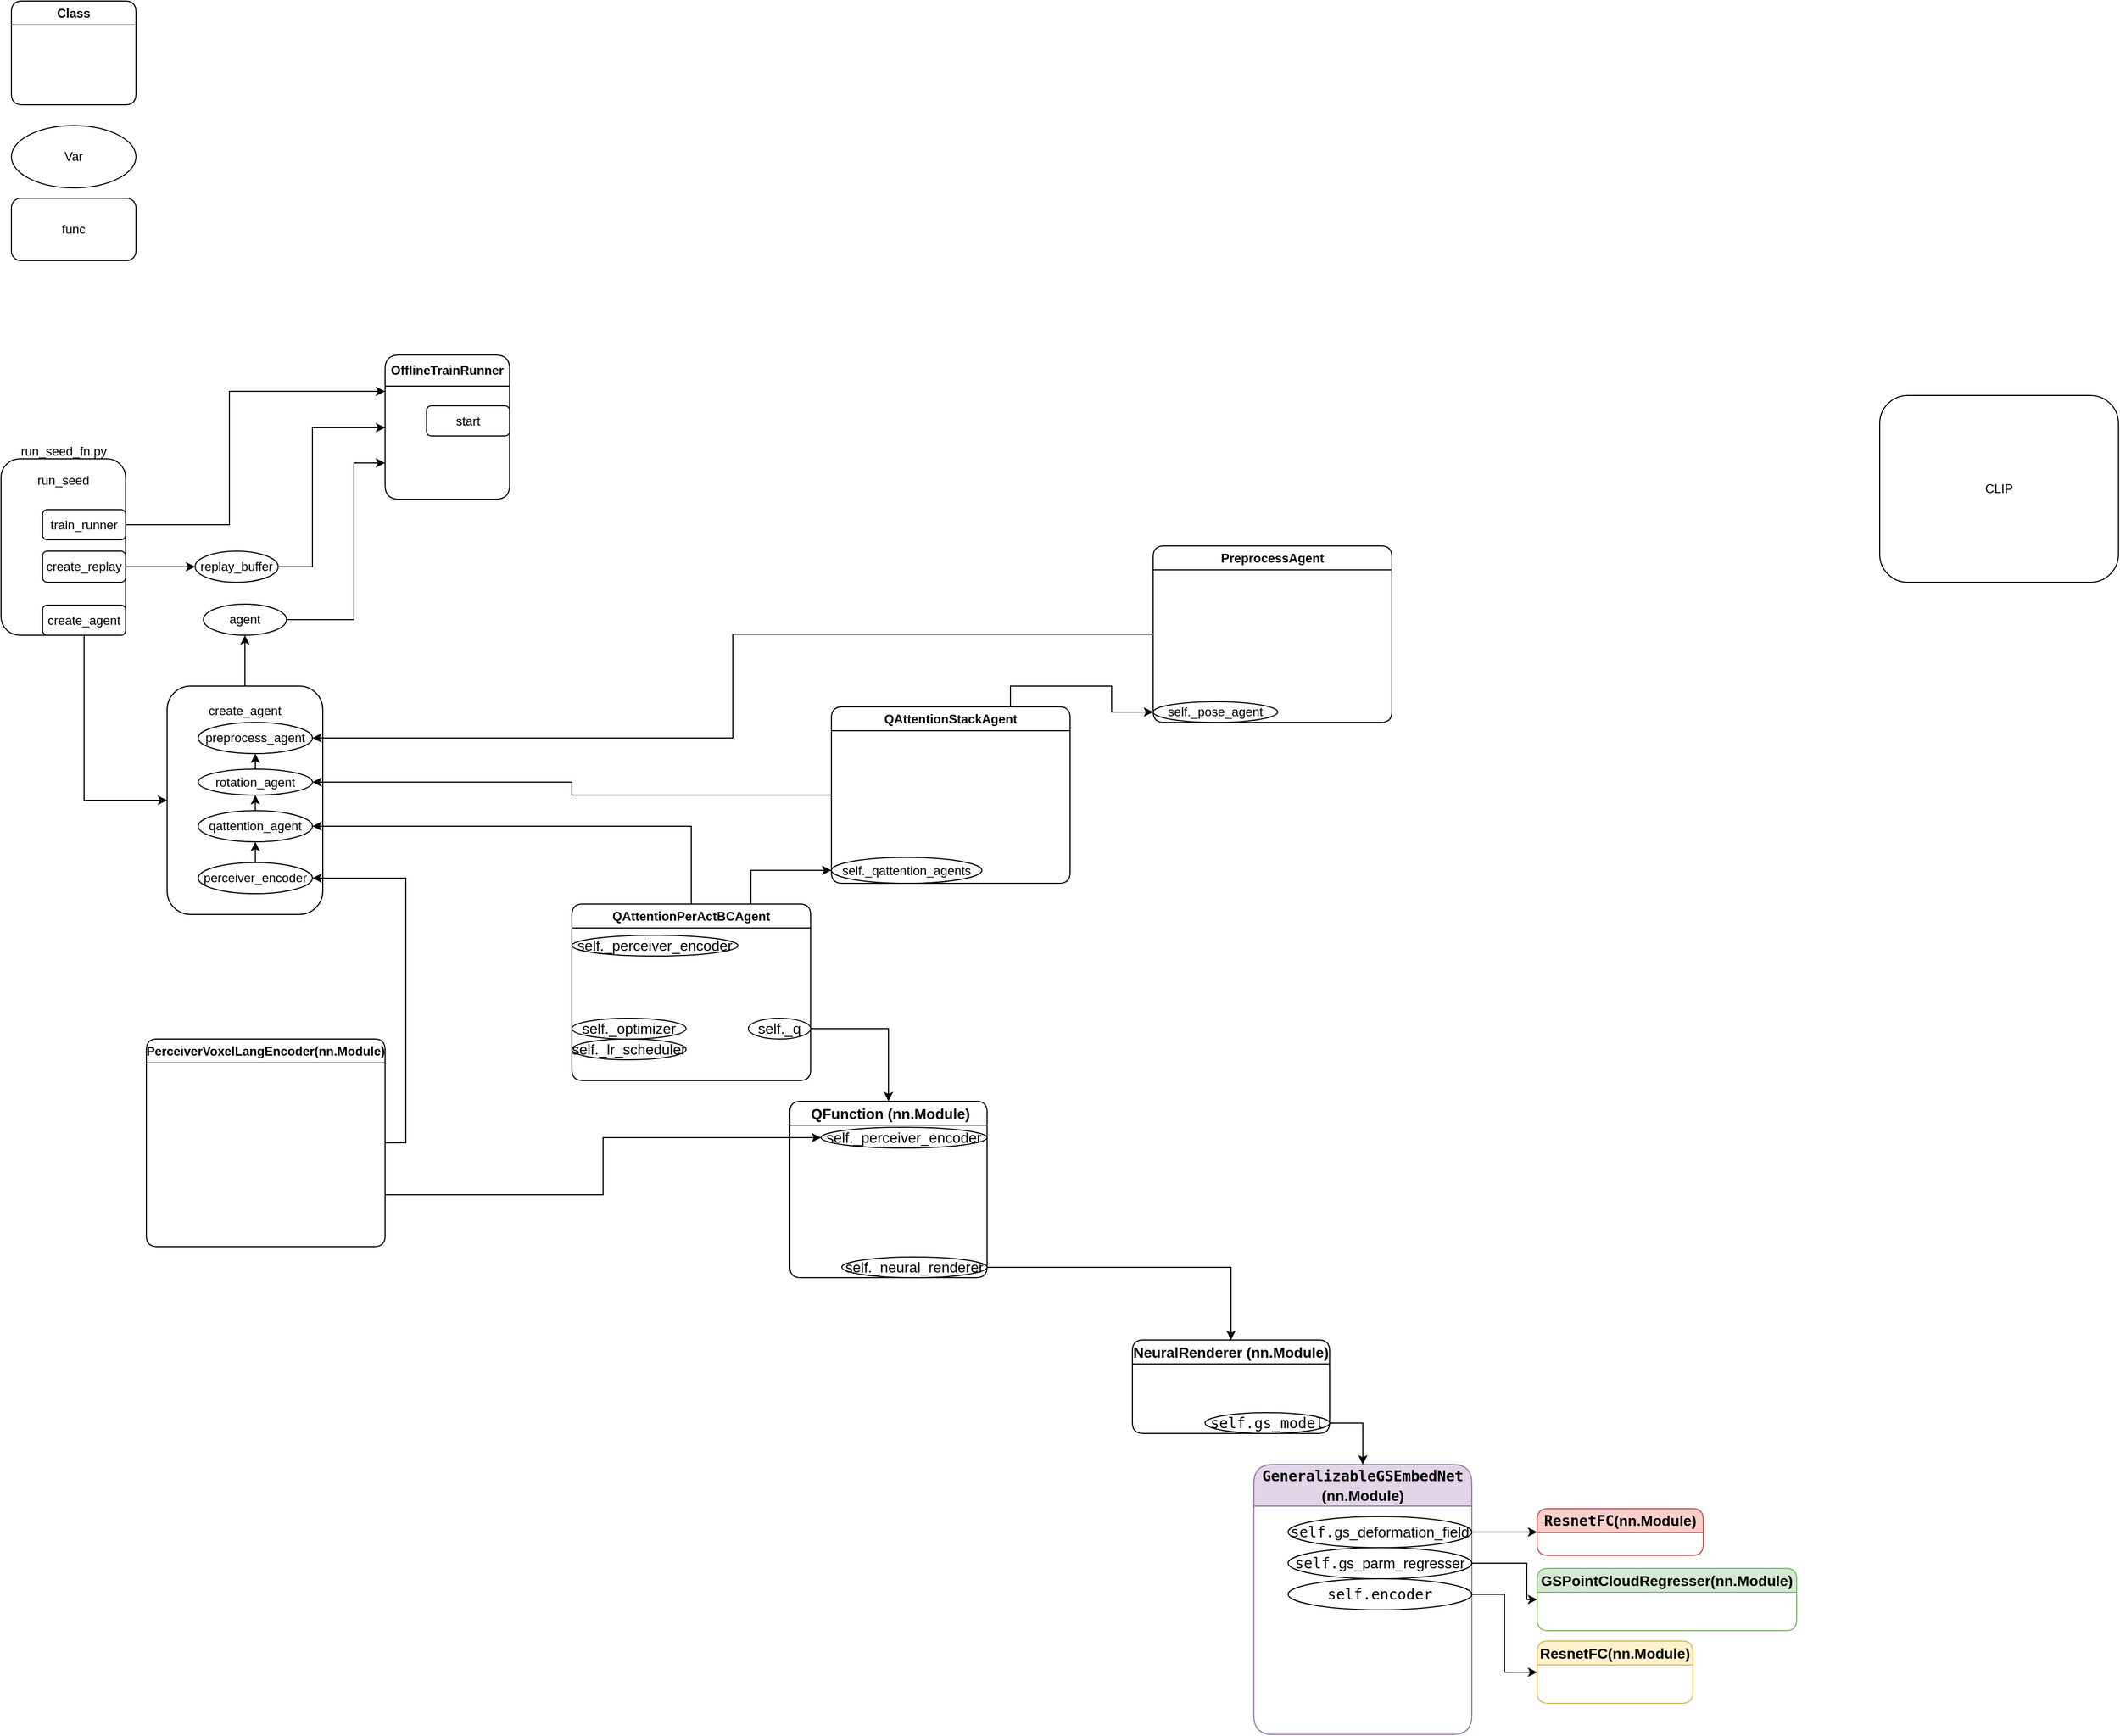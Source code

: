 <mxfile version="24.6.4" type="device" pages="3">
  <diagram name="Page-1" id="5M-KSJadM2F-quHgJsCN">
    <mxGraphModel dx="2263" dy="1968" grid="1" gridSize="10" guides="1" tooltips="1" connect="1" arrows="1" fold="1" page="1" pageScale="1" pageWidth="827" pageHeight="1169" math="0" shadow="0">
      <root>
        <mxCell id="0" />
        <mxCell id="1" parent="0" />
        <mxCell id="HOLQMn08M7hKcx9c_ylt-2" value="&lt;div style=&quot;font-family: &amp;quot;Droid Sans Mono&amp;quot;, &amp;quot;monospace&amp;quot;, monospace; font-size: 14px; line-height: 19px; white-space: pre;&quot;&gt;&lt;b style=&quot;background-color: initial;&quot;&gt;ResnetFC&lt;/b&gt;&lt;span style=&quot;background-color: initial; font-family: Helvetica; white-space: normal;&quot;&gt;(nn.Module)&lt;/span&gt;&lt;br&gt;&lt;/div&gt;" style="rounded=1;whiteSpace=wrap;html=1;fillColor=#f8cecc;strokeColor=#b85450;shape=swimlane;fontStyle=1;startSize=23;" parent="1" vertex="1">
          <mxGeometry x="840" y="342.5" width="160" height="45" as="geometry" />
        </mxCell>
        <mxCell id="HOLQMn08M7hKcx9c_ylt-3" value="&lt;div style=&quot;font-family: &amp;quot;Droid Sans Mono&amp;quot;, &amp;quot;monospace&amp;quot;, monospace; font-size: 14px; line-height: 19px; white-space: pre;&quot;&gt;&lt;div style=&quot;line-height: 19px;&quot;&gt;&lt;div style=&quot;line-height: 19px;&quot;&gt;GeneralizableGSEmbedNet&lt;/div&gt;&lt;div style=&quot;line-height: 19px;&quot;&gt;&lt;span style=&quot;font-family: Helvetica; white-space: normal;&quot;&gt;(nn.Module)&lt;/span&gt;&lt;/div&gt;&lt;/div&gt;&lt;/div&gt;" style="rounded=1;whiteSpace=wrap;html=1;fillColor=#e1d5e7;strokeColor=#9673a6;shape=swimlane;fontStyle=1;startSize=40;" parent="1" vertex="1">
          <mxGeometry x="567" y="300" width="210" height="260" as="geometry" />
        </mxCell>
        <mxCell id="HOLQMn08M7hKcx9c_ylt-5" value="&lt;div style=&quot;font-size: 14px;&quot;&gt;&lt;b style=&quot;&quot;&gt;&lt;font style=&quot;font-size: 14px;&quot;&gt;GSPointCloudRegresser&lt;/font&gt;&lt;/b&gt;&lt;span style=&quot;background-color: initial;&quot;&gt;(nn.Module)&lt;/span&gt;&lt;/div&gt;" style="rounded=1;whiteSpace=wrap;html=1;fillColor=#d5e8d4;strokeColor=#82b366;shape=swimlane;fontStyle=1;startSize=23;" parent="1" vertex="1">
          <mxGeometry x="840" y="400" width="250" height="60" as="geometry" />
        </mxCell>
        <mxCell id="HOLQMn08M7hKcx9c_ylt-9" value="&lt;div style=&quot;font-size: 14px;&quot;&gt;&lt;font style=&quot;font-size: 14px;&quot;&gt;&lt;b&gt;ResnetFC&lt;/b&gt;&lt;/font&gt;&lt;span style=&quot;background-color: initial;&quot;&gt;(nn.Module)&lt;/span&gt;&lt;br&gt;&lt;/div&gt;" style="rounded=1;whiteSpace=wrap;html=1;fillColor=#fff2cc;strokeColor=#d6b656;shape=swimlane;fontStyle=1;startSize=23;" parent="1" vertex="1">
          <mxGeometry x="840" y="470" width="150" height="60" as="geometry" />
        </mxCell>
        <mxCell id="HOLQMn08M7hKcx9c_ylt-11" value="&lt;div&gt;&lt;span style=&quot;font-size: 14px; background-color: initial;&quot;&gt;NeuralRenderer&amp;nbsp;&lt;/span&gt;&lt;span style=&quot;font-size: 14px; background-color: initial;&quot;&gt;(nn.Module)&lt;/span&gt;&lt;br&gt;&lt;/div&gt;" style="rounded=1;whiteSpace=wrap;html=1;shape=swimlane;fontStyle=1;startSize=23;" parent="1" vertex="1">
          <mxGeometry x="450" y="180" width="190" height="90" as="geometry" />
        </mxCell>
        <mxCell id="HOLQMn08M7hKcx9c_ylt-18" style="edgeStyle=orthogonalEdgeStyle;rounded=0;orthogonalLoop=1;jettySize=auto;html=1;exitX=1;exitY=0.5;exitDx=0;exitDy=0;entryX=0.5;entryY=0;entryDx=0;entryDy=0;" parent="1" source="HOLQMn08M7hKcx9c_ylt-30" target="HOLQMn08M7hKcx9c_ylt-13" edge="1">
          <mxGeometry relative="1" as="geometry">
            <mxPoint x="-270.0" as="sourcePoint" />
          </mxGeometry>
        </mxCell>
        <mxCell id="HOLQMn08M7hKcx9c_ylt-20" style="edgeStyle=orthogonalEdgeStyle;rounded=0;orthogonalLoop=1;jettySize=auto;html=1;exitX=1;exitY=0.5;exitDx=0;exitDy=0;" parent="1" source="HOLQMn08M7hKcx9c_ylt-31" target="HOLQMn08M7hKcx9c_ylt-11" edge="1">
          <mxGeometry relative="1" as="geometry">
            <mxPoint x="-125.0" y="180" as="sourcePoint" />
          </mxGeometry>
        </mxCell>
        <mxCell id="HOLQMn08M7hKcx9c_ylt-23" style="edgeStyle=orthogonalEdgeStyle;rounded=0;orthogonalLoop=1;jettySize=auto;html=1;exitX=1;exitY=0.5;exitDx=0;exitDy=0;entryX=0.5;entryY=0;entryDx=0;entryDy=0;" parent="1" source="HOLQMn08M7hKcx9c_ylt-32" target="HOLQMn08M7hKcx9c_ylt-3" edge="1">
          <mxGeometry relative="1" as="geometry">
            <mxPoint x="615" y="430" as="sourcePoint" />
          </mxGeometry>
        </mxCell>
        <mxCell id="HOLQMn08M7hKcx9c_ylt-32" value="&lt;span style=&quot;font-family: &amp;quot;Droid Sans Mono&amp;quot;, &amp;quot;monospace&amp;quot;, monospace; font-size: 14px; white-space: pre;&quot;&gt;self.gs_model&lt;/span&gt;" style="rounded=1;whiteSpace=wrap;html=1;shape=ellipse;perimeter=ellipsePerimeter;" parent="1" vertex="1">
          <mxGeometry x="520" y="250" width="120" height="20" as="geometry" />
        </mxCell>
        <mxCell id="HOLQMn08M7hKcx9c_ylt-37" style="edgeStyle=orthogonalEdgeStyle;rounded=0;orthogonalLoop=1;jettySize=auto;html=1;exitX=1;exitY=0.5;exitDx=0;exitDy=0;" parent="1" source="HOLQMn08M7hKcx9c_ylt-33" target="HOLQMn08M7hKcx9c_ylt-2" edge="1">
          <mxGeometry relative="1" as="geometry" />
        </mxCell>
        <mxCell id="HOLQMn08M7hKcx9c_ylt-33" value="&lt;span style=&quot;font-family: &amp;quot;Droid Sans Mono&amp;quot;, &amp;quot;monospace&amp;quot;, monospace; font-size: 14px; white-space: pre;&quot;&gt;self.&lt;/span&gt;&lt;span style=&quot;font-size: 14px;&quot;&gt;gs_deformation_field&lt;/span&gt;" style="rounded=1;whiteSpace=wrap;html=1;shape=ellipse;perimeter=ellipsePerimeter;" parent="1" vertex="1">
          <mxGeometry x="600" y="350" width="177" height="30" as="geometry" />
        </mxCell>
        <mxCell id="HOLQMn08M7hKcx9c_ylt-38" style="edgeStyle=orthogonalEdgeStyle;rounded=0;orthogonalLoop=1;jettySize=auto;html=1;exitX=1;exitY=0.5;exitDx=0;exitDy=0;entryX=0;entryY=0.5;entryDx=0;entryDy=0;" parent="1" source="HOLQMn08M7hKcx9c_ylt-35" target="HOLQMn08M7hKcx9c_ylt-5" edge="1">
          <mxGeometry relative="1" as="geometry">
            <Array as="points">
              <mxPoint x="830" y="395" />
              <mxPoint x="830" y="430" />
            </Array>
          </mxGeometry>
        </mxCell>
        <mxCell id="HOLQMn08M7hKcx9c_ylt-35" value="&lt;span style=&quot;font-family: &amp;quot;Droid Sans Mono&amp;quot;, &amp;quot;monospace&amp;quot;, monospace; font-size: 14px; white-space: pre;&quot;&gt;self.&lt;/span&gt;&lt;span style=&quot;font-size: 14px;&quot;&gt;gs_parm_regresser&lt;/span&gt;" style="rounded=1;whiteSpace=wrap;html=1;shape=ellipse;perimeter=ellipsePerimeter;" parent="1" vertex="1">
          <mxGeometry x="600" y="380" width="177" height="30" as="geometry" />
        </mxCell>
        <mxCell id="HOLQMn08M7hKcx9c_ylt-39" style="edgeStyle=orthogonalEdgeStyle;rounded=0;orthogonalLoop=1;jettySize=auto;html=1;exitX=1;exitY=0.5;exitDx=0;exitDy=0;entryX=0;entryY=0.5;entryDx=0;entryDy=0;" parent="1" source="HOLQMn08M7hKcx9c_ylt-36" target="HOLQMn08M7hKcx9c_ylt-9" edge="1">
          <mxGeometry relative="1" as="geometry" />
        </mxCell>
        <mxCell id="HOLQMn08M7hKcx9c_ylt-36" value="&lt;span style=&quot;font-family: &amp;quot;Droid Sans Mono&amp;quot;, &amp;quot;monospace&amp;quot;, monospace; font-size: 14px; white-space: pre;&quot;&gt;self.&lt;/span&gt;&lt;span style=&quot;font-family: &amp;quot;Droid Sans Mono&amp;quot;, &amp;quot;monospace&amp;quot;, monospace; font-size: 14px; white-space: pre;&quot;&gt;encoder&lt;/span&gt;" style="rounded=1;whiteSpace=wrap;html=1;shape=ellipse;perimeter=ellipsePerimeter;" parent="1" vertex="1">
          <mxGeometry x="600" y="410" width="177" height="30" as="geometry" />
        </mxCell>
        <mxCell id="HOLQMn08M7hKcx9c_ylt-43" value="run_seed&lt;div&gt;&lt;br&gt;&lt;/div&gt;&lt;div&gt;&lt;br&gt;&lt;/div&gt;&lt;div&gt;&lt;br&gt;&lt;/div&gt;&lt;div&gt;&lt;br&gt;&lt;/div&gt;&lt;div&gt;&lt;br&gt;&lt;/div&gt;&lt;div&gt;&lt;br&gt;&lt;/div&gt;&lt;div&gt;&lt;br&gt;&lt;/div&gt;&lt;div&gt;&lt;br&gt;&lt;/div&gt;&lt;div&gt;&lt;br&gt;&lt;/div&gt;" style="rounded=1;whiteSpace=wrap;html=1;" parent="1" vertex="1">
          <mxGeometry x="-640" y="-669" width="120" height="170" as="geometry" />
        </mxCell>
        <mxCell id="HOLQMn08M7hKcx9c_ylt-46" style="edgeStyle=orthogonalEdgeStyle;rounded=0;orthogonalLoop=1;jettySize=auto;html=1;exitX=1;exitY=0.5;exitDx=0;exitDy=0;entryX=0;entryY=0.25;entryDx=0;entryDy=0;" parent="1" source="HOLQMn08M7hKcx9c_ylt-44" target="HOLQMn08M7hKcx9c_ylt-45" edge="1">
          <mxGeometry relative="1" as="geometry">
            <mxPoint x="-270" y="-720" as="targetPoint" />
            <Array as="points">
              <mxPoint x="-420" y="-605" />
              <mxPoint x="-420" y="-734" />
              <mxPoint x="-270" y="-734" />
            </Array>
          </mxGeometry>
        </mxCell>
        <mxCell id="HOLQMn08M7hKcx9c_ylt-44" value="train_runner" style="rounded=1;whiteSpace=wrap;html=1;" parent="1" vertex="1">
          <mxGeometry x="-600" y="-620" width="80" height="29" as="geometry" />
        </mxCell>
        <mxCell id="HOLQMn08M7hKcx9c_ylt-45" value="OfflineTrainRunner" style="rounded=1;whiteSpace=wrap;html=1;shape=swimlane;fontStyle=1;startSize=30;" parent="1" vertex="1">
          <mxGeometry x="-270" y="-769" width="120" height="139" as="geometry" />
        </mxCell>
        <UserObject label="start" link="data:page/id,-BCjhI9FQt5tbDVALqxb" id="lzkrajADITA2NI8i9tmX-37">
          <mxCell style="rounded=1;whiteSpace=wrap;html=1;" parent="HOLQMn08M7hKcx9c_ylt-45" vertex="1">
            <mxGeometry x="40" y="49" width="80" height="29" as="geometry" />
          </mxCell>
        </UserObject>
        <mxCell id="lzkrajADITA2NI8i9tmX-17" style="edgeStyle=orthogonalEdgeStyle;rounded=0;orthogonalLoop=1;jettySize=auto;html=1;exitX=0.5;exitY=1;exitDx=0;exitDy=0;entryX=0;entryY=0.5;entryDx=0;entryDy=0;elbow=vertical;" parent="1" source="HOLQMn08M7hKcx9c_ylt-47" target="HOLQMn08M7hKcx9c_ylt-50" edge="1">
          <mxGeometry relative="1" as="geometry">
            <mxPoint x="-530" y="-360" as="targetPoint" />
          </mxGeometry>
        </mxCell>
        <mxCell id="HOLQMn08M7hKcx9c_ylt-47" value="create_agent" style="rounded=1;whiteSpace=wrap;html=1;" parent="1" vertex="1">
          <mxGeometry x="-600" y="-528" width="80" height="29" as="geometry" />
        </mxCell>
        <mxCell id="lzkrajADITA2NI8i9tmX-25" style="edgeStyle=orthogonalEdgeStyle;rounded=0;orthogonalLoop=1;jettySize=auto;html=1;exitX=0.5;exitY=0;exitDx=0;exitDy=0;entryX=0.5;entryY=1;entryDx=0;entryDy=0;" parent="1" source="HOLQMn08M7hKcx9c_ylt-50" target="lzkrajADITA2NI8i9tmX-12" edge="1">
          <mxGeometry relative="1" as="geometry" />
        </mxCell>
        <mxCell id="HOLQMn08M7hKcx9c_ylt-50" value="create_agent&lt;div&gt;&lt;br&gt;&lt;/div&gt;&lt;div&gt;&lt;br&gt;&lt;/div&gt;&lt;div&gt;&lt;br&gt;&lt;/div&gt;&lt;div&gt;&lt;br&gt;&lt;/div&gt;&lt;div&gt;&lt;br&gt;&lt;/div&gt;&lt;div&gt;&lt;br&gt;&lt;/div&gt;&lt;div&gt;&lt;br&gt;&lt;/div&gt;&lt;div&gt;&lt;br&gt;&lt;/div&gt;&lt;div&gt;&lt;br&gt;&lt;/div&gt;&lt;div&gt;&lt;br&gt;&lt;/div&gt;&lt;div&gt;&lt;br&gt;&lt;/div&gt;&lt;div&gt;&lt;br&gt;&lt;/div&gt;" style="rounded=1;whiteSpace=wrap;html=1;" parent="1" vertex="1">
          <mxGeometry x="-480" y="-450" width="150" height="220" as="geometry" />
        </mxCell>
        <mxCell id="HOLQMn08M7hKcx9c_ylt-62" style="edgeStyle=orthogonalEdgeStyle;rounded=0;orthogonalLoop=1;jettySize=auto;html=1;exitX=1;exitY=0.5;exitDx=0;exitDy=0;entryX=0;entryY=0.5;entryDx=0;entryDy=0;endArrow=none;endFill=0;startArrow=classic;startFill=1;" parent="1" source="HOLQMn08M7hKcx9c_ylt-51" target="HOLQMn08M7hKcx9c_ylt-61" edge="1">
          <mxGeometry relative="1" as="geometry" />
        </mxCell>
        <mxCell id="HOLQMn08M7hKcx9c_ylt-51" value="preprocess_agent" style="rounded=1;whiteSpace=wrap;html=1;shape=ellipse;perimeter=ellipsePerimeter;" parent="1" vertex="1">
          <mxGeometry x="-450" y="-415" width="110" height="30" as="geometry" />
        </mxCell>
        <mxCell id="HOLQMn08M7hKcx9c_ylt-58" style="edgeStyle=orthogonalEdgeStyle;rounded=0;orthogonalLoop=1;jettySize=auto;html=1;exitX=0.5;exitY=0;exitDx=0;exitDy=0;entryX=0.5;entryY=1;entryDx=0;entryDy=0;" parent="1" source="HOLQMn08M7hKcx9c_ylt-53" target="HOLQMn08M7hKcx9c_ylt-51" edge="1">
          <mxGeometry relative="1" as="geometry" />
        </mxCell>
        <mxCell id="HOLQMn08M7hKcx9c_ylt-60" style="edgeStyle=orthogonalEdgeStyle;rounded=0;orthogonalLoop=1;jettySize=auto;html=1;exitX=1;exitY=0.5;exitDx=0;exitDy=0;entryX=0;entryY=0.5;entryDx=0;entryDy=0;startArrow=classic;startFill=1;endArrow=none;endFill=0;" parent="1" source="HOLQMn08M7hKcx9c_ylt-53" target="HOLQMn08M7hKcx9c_ylt-59" edge="1">
          <mxGeometry relative="1" as="geometry" />
        </mxCell>
        <mxCell id="HOLQMn08M7hKcx9c_ylt-53" value="rotation_agent" style="rounded=1;whiteSpace=wrap;html=1;shape=ellipse;perimeter=ellipsePerimeter;" parent="1" vertex="1">
          <mxGeometry x="-450" y="-370" width="110" height="25" as="geometry" />
        </mxCell>
        <mxCell id="HOLQMn08M7hKcx9c_ylt-54" style="edgeStyle=orthogonalEdgeStyle;rounded=0;orthogonalLoop=1;jettySize=auto;html=1;exitX=1;exitY=0.5;exitDx=0;exitDy=0;endArrow=none;endFill=0;startArrow=classic;startFill=1;" parent="1" source="HOLQMn08M7hKcx9c_ylt-52" target="HOLQMn08M7hKcx9c_ylt-15" edge="1">
          <mxGeometry relative="1" as="geometry" />
        </mxCell>
        <mxCell id="HOLQMn08M7hKcx9c_ylt-57" style="edgeStyle=orthogonalEdgeStyle;rounded=0;orthogonalLoop=1;jettySize=auto;html=1;exitX=0.5;exitY=0;exitDx=0;exitDy=0;entryX=0.5;entryY=1;entryDx=0;entryDy=0;" parent="1" source="HOLQMn08M7hKcx9c_ylt-52" target="HOLQMn08M7hKcx9c_ylt-53" edge="1">
          <mxGeometry relative="1" as="geometry" />
        </mxCell>
        <mxCell id="HOLQMn08M7hKcx9c_ylt-52" value="qattention_agent" style="rounded=1;whiteSpace=wrap;html=1;shape=ellipse;perimeter=ellipsePerimeter;" parent="1" vertex="1">
          <mxGeometry x="-450" y="-330" width="110" height="30" as="geometry" />
        </mxCell>
        <mxCell id="lzkrajADITA2NI8i9tmX-36" style="edgeStyle=orthogonalEdgeStyle;rounded=0;orthogonalLoop=1;jettySize=auto;html=1;exitX=0.75;exitY=0;exitDx=0;exitDy=0;" parent="1" source="HOLQMn08M7hKcx9c_ylt-59" target="lzkrajADITA2NI8i9tmX-35" edge="1">
          <mxGeometry relative="1" as="geometry" />
        </mxCell>
        <mxCell id="HOLQMn08M7hKcx9c_ylt-59" value="QAttentionStackAgent" style="rounded=1;whiteSpace=wrap;html=1;shadow=0;glass=0;shape=swimlane;fontStyle=1;startSize=23;" parent="1" vertex="1">
          <mxGeometry x="160" y="-430" width="230" height="170" as="geometry" />
        </mxCell>
        <mxCell id="lzkrajADITA2NI8i9tmX-33" value="self._qattention_agents" style="rounded=1;whiteSpace=wrap;html=1;shape=ellipse;perimeter=ellipsePerimeter;" parent="HOLQMn08M7hKcx9c_ylt-59" vertex="1">
          <mxGeometry y="145" width="145" height="25" as="geometry" />
        </mxCell>
        <mxCell id="HOLQMn08M7hKcx9c_ylt-61" value="PreprocessAgent" style="rounded=1;whiteSpace=wrap;html=1;shadow=0;glass=0;shape=swimlane;fontStyle=1;startSize=23;" parent="1" vertex="1">
          <mxGeometry x="470" y="-585" width="230" height="170" as="geometry" />
        </mxCell>
        <mxCell id="lzkrajADITA2NI8i9tmX-35" value="self._pose_agent" style="rounded=1;whiteSpace=wrap;html=1;shape=ellipse;perimeter=ellipsePerimeter;" parent="HOLQMn08M7hKcx9c_ylt-61" vertex="1">
          <mxGeometry y="150" width="120" height="20" as="geometry" />
        </mxCell>
        <mxCell id="HOLQMn08M7hKcx9c_ylt-69" style="edgeStyle=orthogonalEdgeStyle;rounded=0;orthogonalLoop=1;jettySize=auto;html=1;exitX=1;exitY=0.5;exitDx=0;exitDy=0;entryX=1;entryY=0.5;entryDx=0;entryDy=0;startArrow=classic;startFill=1;endArrow=none;endFill=0;" parent="1" source="HOLQMn08M7hKcx9c_ylt-63" target="HOLQMn08M7hKcx9c_ylt-65" edge="1">
          <mxGeometry relative="1" as="geometry" />
        </mxCell>
        <mxCell id="lzkrajADITA2NI8i9tmX-32" style="edgeStyle=orthogonalEdgeStyle;rounded=0;orthogonalLoop=1;jettySize=auto;html=1;exitX=0.5;exitY=0;exitDx=0;exitDy=0;entryX=0.5;entryY=1;entryDx=0;entryDy=0;" parent="1" source="HOLQMn08M7hKcx9c_ylt-63" target="HOLQMn08M7hKcx9c_ylt-52" edge="1">
          <mxGeometry relative="1" as="geometry" />
        </mxCell>
        <mxCell id="HOLQMn08M7hKcx9c_ylt-63" value="perceiver_encoder" style="rounded=1;whiteSpace=wrap;html=1;shape=ellipse;perimeter=ellipsePerimeter;" parent="1" vertex="1">
          <mxGeometry x="-450" y="-280" width="110" height="30" as="geometry" />
        </mxCell>
        <mxCell id="lzkrajADITA2NI8i9tmX-28" style="edgeStyle=orthogonalEdgeStyle;rounded=0;orthogonalLoop=1;jettySize=auto;html=1;exitX=1;exitY=0.75;exitDx=0;exitDy=0;entryX=0;entryY=0.5;entryDx=0;entryDy=0;" parent="1" source="HOLQMn08M7hKcx9c_ylt-65" target="NAW-Oth6GFwCOknAGy4_-1" edge="1">
          <mxGeometry relative="1" as="geometry" />
        </mxCell>
        <mxCell id="HOLQMn08M7hKcx9c_ylt-65" value="PerceiverVoxelLangEncoder(nn.Module)" style="rounded=1;whiteSpace=wrap;html=1;shadow=0;glass=0;shape=swimlane;fontStyle=1;startSize=23;" parent="1" vertex="1">
          <mxGeometry x="-500" y="-110" width="230" height="200" as="geometry" />
        </mxCell>
        <mxCell id="HOLQMn08M7hKcx9c_ylt-66" value="" style="group" parent="1" vertex="1" connectable="0">
          <mxGeometry x="-90" y="-240" width="230" height="230" as="geometry" />
        </mxCell>
        <mxCell id="HOLQMn08M7hKcx9c_ylt-15" value="QAttentionPerActBCAgent" style="rounded=1;whiteSpace=wrap;html=1;shadow=0;glass=0;shape=swimlane;fontStyle=1;startSize=23;" parent="HOLQMn08M7hKcx9c_ylt-66" vertex="1">
          <mxGeometry width="230" height="170" as="geometry" />
        </mxCell>
        <mxCell id="HOLQMn08M7hKcx9c_ylt-30" value="&lt;span style=&quot;font-size: 14px;&quot;&gt;self._q&lt;/span&gt;" style="rounded=1;whiteSpace=wrap;html=1;shape=ellipse;perimeter=ellipsePerimeter;" parent="HOLQMn08M7hKcx9c_ylt-66" vertex="1">
          <mxGeometry x="170" y="110" width="60" height="20" as="geometry" />
        </mxCell>
        <mxCell id="HOLQMn08M7hKcx9c_ylt-40" value="&lt;span style=&quot;font-size: 14px;&quot;&gt;self._optimizer&lt;/span&gt;" style="rounded=1;whiteSpace=wrap;html=1;shape=ellipse;perimeter=ellipsePerimeter;" parent="HOLQMn08M7hKcx9c_ylt-66" vertex="1">
          <mxGeometry y="110" width="110" height="20" as="geometry" />
        </mxCell>
        <mxCell id="HOLQMn08M7hKcx9c_ylt-41" value="&lt;span style=&quot;font-size: 14px;&quot;&gt;self._lr_scheduler&lt;/span&gt;" style="rounded=1;whiteSpace=wrap;html=1;shape=ellipse;perimeter=ellipsePerimeter;" parent="HOLQMn08M7hKcx9c_ylt-66" vertex="1">
          <mxGeometry y="130" width="110" height="20" as="geometry" />
        </mxCell>
        <mxCell id="lzkrajADITA2NI8i9tmX-26" value="&lt;font style=&quot;font-size: 14px;&quot;&gt;self._perceiver_encoder&lt;/font&gt;" style="rounded=1;whiteSpace=wrap;html=1;shape=ellipse;perimeter=ellipsePerimeter;" parent="HOLQMn08M7hKcx9c_ylt-66" vertex="1">
          <mxGeometry y="30.0" width="160" height="20" as="geometry" />
        </mxCell>
        <mxCell id="HOLQMn08M7hKcx9c_ylt-67" value="" style="group" parent="1" vertex="1" connectable="0">
          <mxGeometry x="120" y="-20" width="190" height="140" as="geometry" />
        </mxCell>
        <mxCell id="HOLQMn08M7hKcx9c_ylt-13" value="&lt;div&gt;&lt;font style=&quot;background-color: initial; font-size: 14px;&quot;&gt;&amp;nbsp;QFunction&amp;nbsp;&lt;/font&gt;&lt;span style=&quot;background-color: initial; font-size: 14px;&quot;&gt;(nn.Module)&lt;/span&gt;&lt;/div&gt;" style="rounded=1;whiteSpace=wrap;html=1;shape=swimlane;fontStyle=1;startSize=23;" parent="HOLQMn08M7hKcx9c_ylt-67" vertex="1">
          <mxGeometry y="-30" width="190" height="170" as="geometry" />
        </mxCell>
        <mxCell id="NAW-Oth6GFwCOknAGy4_-1" value="&lt;font style=&quot;font-size: 14px;&quot;&gt;self._perceiver_encoder&lt;/font&gt;" style="rounded=1;whiteSpace=wrap;html=1;shape=ellipse;perimeter=ellipsePerimeter;" vertex="1" parent="HOLQMn08M7hKcx9c_ylt-13">
          <mxGeometry x="30" y="25" width="160" height="20" as="geometry" />
        </mxCell>
        <mxCell id="HOLQMn08M7hKcx9c_ylt-31" value="&lt;span style=&quot;font-size: 14px;&quot;&gt;self._neural_renderer&lt;/span&gt;" style="rounded=1;whiteSpace=wrap;html=1;shape=ellipse;perimeter=ellipsePerimeter;" parent="HOLQMn08M7hKcx9c_ylt-13" vertex="1">
          <mxGeometry x="50" y="150" width="140" height="20" as="geometry" />
        </mxCell>
        <mxCell id="VggdH3I9BiKmDaVqQonC-1" value="CLIP" style="rounded=1;whiteSpace=wrap;html=1;shadow=0;glass=0;" parent="1" vertex="1">
          <mxGeometry x="1170" y="-730" width="230" height="180" as="geometry" />
        </mxCell>
        <mxCell id="lzkrajADITA2NI8i9tmX-11" style="edgeStyle=orthogonalEdgeStyle;rounded=0;orthogonalLoop=1;jettySize=auto;html=1;exitX=1;exitY=0.5;exitDx=0;exitDy=0;entryX=0;entryY=0.5;entryDx=0;entryDy=0;" parent="1" source="lzkrajADITA2NI8i9tmX-1" target="lzkrajADITA2NI8i9tmX-3" edge="1">
          <mxGeometry relative="1" as="geometry" />
        </mxCell>
        <mxCell id="lzkrajADITA2NI8i9tmX-1" value="create_replay" style="rounded=1;whiteSpace=wrap;html=1;" parent="1" vertex="1">
          <mxGeometry x="-600" y="-580" width="80" height="30" as="geometry" />
        </mxCell>
        <mxCell id="lzkrajADITA2NI8i9tmX-16" style="edgeStyle=orthogonalEdgeStyle;rounded=0;orthogonalLoop=1;jettySize=auto;html=1;exitX=1;exitY=0.5;exitDx=0;exitDy=0;entryX=0;entryY=0.5;entryDx=0;entryDy=0;" parent="1" source="lzkrajADITA2NI8i9tmX-3" target="HOLQMn08M7hKcx9c_ylt-45" edge="1">
          <mxGeometry relative="1" as="geometry">
            <mxPoint x="-270" y="-694" as="targetPoint" />
            <Array as="points">
              <mxPoint x="-340" y="-565" />
              <mxPoint x="-340" y="-699" />
              <mxPoint x="-270" y="-699" />
            </Array>
          </mxGeometry>
        </mxCell>
        <mxCell id="lzkrajADITA2NI8i9tmX-3" value="replay_buffer" style="rounded=1;whiteSpace=wrap;html=1;shape=ellipse;perimeter=ellipsePerimeter;" parent="1" vertex="1">
          <mxGeometry x="-453" y="-580" width="80" height="30" as="geometry" />
        </mxCell>
        <mxCell id="lzkrajADITA2NI8i9tmX-4" value="Class" style="rounded=1;whiteSpace=wrap;html=1;shape=swimlane;fontStyle=1;startSize=23;" parent="1" vertex="1">
          <mxGeometry x="-630" y="-1110" width="120" height="100" as="geometry" />
        </mxCell>
        <mxCell id="lzkrajADITA2NI8i9tmX-5" value="Var" style="rounded=1;whiteSpace=wrap;html=1;shape=ellipse;perimeter=ellipsePerimeter;" parent="1" vertex="1">
          <mxGeometry x="-630" y="-990" width="120" height="60" as="geometry" />
        </mxCell>
        <mxCell id="lzkrajADITA2NI8i9tmX-6" value="func" style="rounded=1;whiteSpace=wrap;html=1;shape=label;" parent="1" vertex="1">
          <mxGeometry x="-630" y="-920" width="120" height="60" as="geometry" />
        </mxCell>
        <mxCell id="lzkrajADITA2NI8i9tmX-10" value="run_seed_fn.py" style="text;html=1;align=center;verticalAlign=middle;resizable=0;points=[];autosize=1;strokeColor=none;fillColor=none;" parent="1" vertex="1">
          <mxGeometry x="-635" y="-691" width="110" height="30" as="geometry" />
        </mxCell>
        <mxCell id="lzkrajADITA2NI8i9tmX-15" style="edgeStyle=orthogonalEdgeStyle;rounded=0;orthogonalLoop=1;jettySize=auto;html=1;exitX=1;exitY=0.5;exitDx=0;exitDy=0;entryX=0;entryY=0.75;entryDx=0;entryDy=0;" parent="1" source="lzkrajADITA2NI8i9tmX-12" target="HOLQMn08M7hKcx9c_ylt-45" edge="1">
          <mxGeometry relative="1" as="geometry">
            <mxPoint x="-270" y="-670" as="targetPoint" />
            <Array as="points">
              <mxPoint x="-300" y="-514" />
              <mxPoint x="-300" y="-665" />
              <mxPoint x="-270" y="-665" />
            </Array>
          </mxGeometry>
        </mxCell>
        <mxCell id="lzkrajADITA2NI8i9tmX-12" value="agent" style="rounded=1;whiteSpace=wrap;html=1;shape=ellipse;perimeter=ellipsePerimeter;" parent="1" vertex="1">
          <mxGeometry x="-445" y="-529" width="80" height="30" as="geometry" />
        </mxCell>
        <mxCell id="lzkrajADITA2NI8i9tmX-34" style="edgeStyle=orthogonalEdgeStyle;rounded=0;orthogonalLoop=1;jettySize=auto;html=1;exitX=0.75;exitY=0;exitDx=0;exitDy=0;entryX=0;entryY=0.5;entryDx=0;entryDy=0;" parent="1" source="HOLQMn08M7hKcx9c_ylt-15" target="lzkrajADITA2NI8i9tmX-33" edge="1">
          <mxGeometry relative="1" as="geometry" />
        </mxCell>
      </root>
    </mxGraphModel>
  </diagram>
  <diagram id="-BCjhI9FQt5tbDVALqxb" name="Start">
    <mxGraphModel dx="568" dy="821" grid="1" gridSize="10" guides="1" tooltips="1" connect="1" arrows="1" fold="1" page="1" pageScale="1" pageWidth="827" pageHeight="1169" math="0" shadow="0">
      <root>
        <mxCell id="0" />
        <mxCell id="1" parent="0" />
        <mxCell id="9UIitBLHQ1IRuA4RLhvV-4" value="" style="edgeStyle=orthogonalEdgeStyle;rounded=0;orthogonalLoop=1;jettySize=auto;html=1;" edge="1" parent="1" source="9UIitBLHQ1IRuA4RLhvV-1" target="9UIitBLHQ1IRuA4RLhvV-3">
          <mxGeometry relative="1" as="geometry" />
        </mxCell>
        <mxCell id="9UIitBLHQ1IRuA4RLhvV-1" value="build agent" style="whiteSpace=wrap;html=1;rounded=1;" vertex="1" parent="1">
          <mxGeometry x="190" y="170" width="120" height="60" as="geometry" />
        </mxCell>
        <mxCell id="9UIitBLHQ1IRuA4RLhvV-6" value="" style="edgeStyle=orthogonalEdgeStyle;rounded=0;orthogonalLoop=1;jettySize=auto;html=1;" edge="1" parent="1" source="9UIitBLHQ1IRuA4RLhvV-3" target="9UIitBLHQ1IRuA4RLhvV-5">
          <mxGeometry relative="1" as="geometry" />
        </mxCell>
        <mxCell id="9UIitBLHQ1IRuA4RLhvV-3" value="get dataset" style="whiteSpace=wrap;html=1;rounded=1;" vertex="1" parent="1">
          <mxGeometry x="190" y="260" width="120" height="60" as="geometry" />
        </mxCell>
        <mxCell id="9UIitBLHQ1IRuA4RLhvV-8" value="" style="edgeStyle=orthogonalEdgeStyle;rounded=0;orthogonalLoop=1;jettySize=auto;html=1;" edge="1" parent="1" source="9UIitBLHQ1IRuA4RLhvV-5" target="9UIitBLHQ1IRuA4RLhvV-7">
          <mxGeometry relative="1" as="geometry" />
        </mxCell>
        <mxCell id="9UIitBLHQ1IRuA4RLhvV-5" value="step" style="whiteSpace=wrap;html=1;rounded=1;" vertex="1" parent="1">
          <mxGeometry x="190" y="360" width="120" height="60" as="geometry" />
        </mxCell>
        <mxCell id="9UIitBLHQ1IRuA4RLhvV-10" value="" style="edgeStyle=orthogonalEdgeStyle;rounded=0;orthogonalLoop=1;jettySize=auto;html=1;" edge="1" parent="1" source="9UIitBLHQ1IRuA4RLhvV-7" target="9UIitBLHQ1IRuA4RLhvV-9">
          <mxGeometry relative="1" as="geometry" />
        </mxCell>
        <mxCell id="9UIitBLHQ1IRuA4RLhvV-7" value="agent update" style="whiteSpace=wrap;html=1;rounded=1;" vertex="1" parent="1">
          <mxGeometry x="190" y="450" width="120" height="60" as="geometry" />
        </mxCell>
        <mxCell id="9UIitBLHQ1IRuA4RLhvV-11" style="edgeStyle=orthogonalEdgeStyle;rounded=0;orthogonalLoop=1;jettySize=auto;html=1;exitX=1;exitY=0.5;exitDx=0;exitDy=0;entryX=1;entryY=0.5;entryDx=0;entryDy=0;" edge="1" parent="1" source="9UIitBLHQ1IRuA4RLhvV-9" target="9UIitBLHQ1IRuA4RLhvV-5">
          <mxGeometry relative="1" as="geometry">
            <Array as="points">
              <mxPoint x="430" y="560" />
              <mxPoint x="430" y="390" />
            </Array>
          </mxGeometry>
        </mxCell>
        <mxCell id="9UIitBLHQ1IRuA4RLhvV-9" value="log loss" style="whiteSpace=wrap;html=1;rounded=1;" vertex="1" parent="1">
          <mxGeometry x="190" y="530" width="120" height="60" as="geometry" />
        </mxCell>
      </root>
    </mxGraphModel>
  </diagram>
  <diagram id="v5aP2fWPj2VI6RHcUH8b" name="PerceiverVoxelLangEncoder">
    <mxGraphModel dx="983" dy="1368" grid="1" gridSize="10" guides="1" tooltips="1" connect="1" arrows="1" fold="1" page="1" pageScale="1" pageWidth="827" pageHeight="1169" math="0" shadow="0">
      <root>
        <mxCell id="0" />
        <mxCell id="1" parent="0" />
        <mxCell id="7nPnCKMpsAYX6fT9yzgV-68" value="" style="rounded=1;whiteSpace=wrap;html=1;fillColor=#f8cecc;strokeColor=#b85450;" vertex="1" parent="1">
          <mxGeometry x="170" y="180" width="930" height="360" as="geometry" />
        </mxCell>
        <mxCell id="ov9qbXBJM7tY22DFC264-1" value="MultiLayer3DEncoderShallow&lt;div&gt;(Point Cloud Voxel Encoder)&lt;/div&gt;" style="rounded=1;whiteSpace=wrap;html=1;" vertex="1" parent="1">
          <mxGeometry x="580" y="220" width="190" height="60" as="geometry" />
        </mxCell>
        <mxCell id="7nPnCKMpsAYX6fT9yzgV-66" style="edgeStyle=orthogonalEdgeStyle;rounded=0;orthogonalLoop=1;jettySize=auto;html=1;exitX=0.5;exitY=0;exitDx=0;exitDy=0;entryX=0.5;entryY=0;entryDx=0;entryDy=0;" edge="1" parent="1" source="7nPnCKMpsAYX6fT9yzgV-5" target="7nPnCKMpsAYX6fT9yzgV-64">
          <mxGeometry relative="1" as="geometry">
            <Array as="points">
              <mxPoint x="230" y="330" />
              <mxPoint x="985" y="330" />
            </Array>
          </mxGeometry>
        </mxCell>
        <mxCell id="7nPnCKMpsAYX6fT9yzgV-5" value="Conv3D&lt;div&gt;3,1,1&lt;/div&gt;" style="rounded=1;whiteSpace=wrap;html=1;" vertex="1" parent="1">
          <mxGeometry x="200" y="405" width="60" height="100" as="geometry" />
        </mxCell>
        <mxCell id="7nPnCKMpsAYX6fT9yzgV-7" value="" style="group" vertex="1" connectable="0" parent="1">
          <mxGeometry x="270" y="190" width="120" height="125" as="geometry" />
        </mxCell>
        <mxCell id="7nPnCKMpsAYX6fT9yzgV-4" value="ConvBnReLU3D&lt;div&gt;&lt;br&gt;&lt;/div&gt;&lt;div&gt;&lt;br&gt;&lt;/div&gt;&lt;div&gt;&lt;br&gt;&lt;/div&gt;&lt;div&gt;&lt;br&gt;&lt;/div&gt;&lt;div&gt;&lt;br&gt;&lt;/div&gt;&lt;div&gt;&lt;br&gt;&lt;/div&gt;" style="rounded=1;whiteSpace=wrap;html=1;" vertex="1" parent="7nPnCKMpsAYX6fT9yzgV-7">
          <mxGeometry width="120" height="125" as="geometry" />
        </mxCell>
        <mxCell id="7nPnCKMpsAYX6fT9yzgV-1" value="Conv3d" style="rounded=1;whiteSpace=wrap;html=1;" vertex="1" parent="7nPnCKMpsAYX6fT9yzgV-7">
          <mxGeometry x="20" y="95" width="80" height="30" as="geometry" />
        </mxCell>
        <mxCell id="7nPnCKMpsAYX6fT9yzgV-2" value="BatchNorm3d" style="rounded=1;whiteSpace=wrap;html=1;" vertex="1" parent="7nPnCKMpsAYX6fT9yzgV-7">
          <mxGeometry x="20" y="65" width="80" height="30" as="geometry" />
        </mxCell>
        <mxCell id="7nPnCKMpsAYX6fT9yzgV-3" value="ReLU" style="rounded=1;whiteSpace=wrap;html=1;" vertex="1" parent="7nPnCKMpsAYX6fT9yzgV-7">
          <mxGeometry x="20" y="35" width="80" height="30" as="geometry" />
        </mxCell>
        <mxCell id="7nPnCKMpsAYX6fT9yzgV-15" value="conv0" style="text;html=1;align=center;verticalAlign=middle;resizable=0;points=[];autosize=1;strokeColor=none;fillColor=none;" vertex="1" parent="1">
          <mxGeometry x="200" y="505" width="60" height="30" as="geometry" />
        </mxCell>
        <mxCell id="7nPnCKMpsAYX6fT9yzgV-16" value="Conv3D&lt;div&gt;3,2,1&lt;/div&gt;" style="rounded=1;whiteSpace=wrap;html=1;" vertex="1" parent="1">
          <mxGeometry x="260" y="405" width="60" height="100" as="geometry" />
        </mxCell>
        <mxCell id="7nPnCKMpsAYX6fT9yzgV-17" value="conv1" style="text;html=1;align=center;verticalAlign=middle;resizable=0;points=[];autosize=1;strokeColor=none;fillColor=none;" vertex="1" parent="1">
          <mxGeometry x="260" y="505" width="60" height="30" as="geometry" />
        </mxCell>
        <mxCell id="7nPnCKMpsAYX6fT9yzgV-62" style="edgeStyle=orthogonalEdgeStyle;rounded=0;orthogonalLoop=1;jettySize=auto;html=1;exitX=0.5;exitY=0;exitDx=0;exitDy=0;entryX=0.5;entryY=0;entryDx=0;entryDy=0;" edge="1" parent="1" source="7nPnCKMpsAYX6fT9yzgV-18" target="7nPnCKMpsAYX6fT9yzgV-60">
          <mxGeometry relative="1" as="geometry">
            <Array as="points">
              <mxPoint x="350" y="360" />
              <mxPoint x="855" y="360" />
            </Array>
          </mxGeometry>
        </mxCell>
        <mxCell id="7nPnCKMpsAYX6fT9yzgV-18" value="Conv3D&lt;div&gt;3,1,1&lt;/div&gt;" style="rounded=1;whiteSpace=wrap;html=1;" vertex="1" parent="1">
          <mxGeometry x="320" y="405" width="60" height="100" as="geometry" />
        </mxCell>
        <mxCell id="7nPnCKMpsAYX6fT9yzgV-19" value="conv2" style="text;html=1;align=center;verticalAlign=middle;resizable=0;points=[];autosize=1;strokeColor=none;fillColor=none;" vertex="1" parent="1">
          <mxGeometry x="320" y="505" width="60" height="30" as="geometry" />
        </mxCell>
        <mxCell id="7nPnCKMpsAYX6fT9yzgV-51" value="" style="edgeStyle=orthogonalEdgeStyle;rounded=0;orthogonalLoop=1;jettySize=auto;html=1;" edge="1" parent="1" source="7nPnCKMpsAYX6fT9yzgV-20" target="ov9qbXBJM7tY22DFC264-1">
          <mxGeometry relative="1" as="geometry" />
        </mxCell>
        <mxCell id="7nPnCKMpsAYX6fT9yzgV-20" value="10,100,100,100" style="text;html=1;align=center;verticalAlign=middle;resizable=0;points=[];autosize=1;strokeColor=none;fillColor=none;" vertex="1" parent="1">
          <mxGeometry x="430" y="235" width="110" height="30" as="geometry" />
        </mxCell>
        <mxCell id="7nPnCKMpsAYX6fT9yzgV-26" value="Conv3D&lt;div&gt;3,2,1&lt;/div&gt;" style="rounded=1;whiteSpace=wrap;html=1;" vertex="1" parent="1">
          <mxGeometry x="379" y="405" width="60" height="100" as="geometry" />
        </mxCell>
        <mxCell id="7nPnCKMpsAYX6fT9yzgV-27" value="conv3" style="text;html=1;align=center;verticalAlign=middle;resizable=0;points=[];autosize=1;strokeColor=none;fillColor=none;" vertex="1" parent="1">
          <mxGeometry x="380" y="505" width="60" height="30" as="geometry" />
        </mxCell>
        <mxCell id="7nPnCKMpsAYX6fT9yzgV-58" style="edgeStyle=orthogonalEdgeStyle;rounded=0;orthogonalLoop=1;jettySize=auto;html=1;exitX=0.5;exitY=0;exitDx=0;exitDy=0;entryX=0.5;entryY=0;entryDx=0;entryDy=0;" edge="1" parent="1" source="7nPnCKMpsAYX6fT9yzgV-28" target="7nPnCKMpsAYX6fT9yzgV-54">
          <mxGeometry relative="1" as="geometry" />
        </mxCell>
        <mxCell id="7nPnCKMpsAYX6fT9yzgV-28" value="Conv3D&lt;div&gt;3,1,1&lt;/div&gt;" style="rounded=1;whiteSpace=wrap;html=1;" vertex="1" parent="1">
          <mxGeometry x="439" y="405" width="60" height="100" as="geometry" />
        </mxCell>
        <mxCell id="7nPnCKMpsAYX6fT9yzgV-29" value="conv4" style="text;html=1;align=center;verticalAlign=middle;resizable=0;points=[];autosize=1;strokeColor=none;fillColor=none;" vertex="1" parent="1">
          <mxGeometry x="439" y="505" width="60" height="30" as="geometry" />
        </mxCell>
        <mxCell id="7nPnCKMpsAYX6fT9yzgV-30" value="Conv3D&lt;div&gt;3,2,1&lt;/div&gt;" style="rounded=1;whiteSpace=wrap;html=1;" vertex="1" parent="1">
          <mxGeometry x="499" y="405" width="60" height="100" as="geometry" />
        </mxCell>
        <mxCell id="7nPnCKMpsAYX6fT9yzgV-31" value="conv5" style="text;html=1;align=center;verticalAlign=middle;resizable=0;points=[];autosize=1;strokeColor=none;fillColor=none;" vertex="1" parent="1">
          <mxGeometry x="499" y="505" width="60" height="30" as="geometry" />
        </mxCell>
        <mxCell id="7nPnCKMpsAYX6fT9yzgV-38" value="Conv3D&lt;div&gt;3,2,1&lt;/div&gt;" style="rounded=1;whiteSpace=wrap;html=1;" vertex="1" parent="1">
          <mxGeometry x="559" y="405" width="60" height="100" as="geometry" />
        </mxCell>
        <mxCell id="7nPnCKMpsAYX6fT9yzgV-39" value="conv6" style="text;html=1;align=center;verticalAlign=middle;resizable=0;points=[];autosize=1;strokeColor=none;fillColor=none;" vertex="1" parent="1">
          <mxGeometry x="559" y="505" width="60" height="30" as="geometry" />
        </mxCell>
        <mxCell id="7nPnCKMpsAYX6fT9yzgV-57" style="edgeStyle=orthogonalEdgeStyle;rounded=0;orthogonalLoop=1;jettySize=auto;html=1;exitX=1;exitY=0.5;exitDx=0;exitDy=0;entryX=0;entryY=0.5;entryDx=0;entryDy=0;" edge="1" parent="1" source="7nPnCKMpsAYX6fT9yzgV-43" target="7nPnCKMpsAYX6fT9yzgV-54">
          <mxGeometry relative="1" as="geometry" />
        </mxCell>
        <mxCell id="7nPnCKMpsAYX6fT9yzgV-43" value="CT3D&lt;div&gt;&lt;br&gt;&lt;/div&gt;" style="rounded=1;whiteSpace=wrap;html=1;" vertex="1" parent="1">
          <mxGeometry x="619" y="405" width="60" height="100" as="geometry" />
        </mxCell>
        <mxCell id="7nPnCKMpsAYX6fT9yzgV-61" style="edgeStyle=orthogonalEdgeStyle;rounded=0;orthogonalLoop=1;jettySize=auto;html=1;exitX=1;exitY=0.5;exitDx=0;exitDy=0;entryX=0;entryY=0.5;entryDx=0;entryDy=0;" edge="1" parent="1" source="7nPnCKMpsAYX6fT9yzgV-44" target="7nPnCKMpsAYX6fT9yzgV-60">
          <mxGeometry relative="1" as="geometry" />
        </mxCell>
        <mxCell id="7nPnCKMpsAYX6fT9yzgV-44" value="CT3D&lt;div&gt;&lt;br&gt;&lt;/div&gt;" style="rounded=1;whiteSpace=wrap;html=1;" vertex="1" parent="1">
          <mxGeometry x="760" y="405" width="60" height="100" as="geometry" />
        </mxCell>
        <mxCell id="7nPnCKMpsAYX6fT9yzgV-45" value="conv7" style="text;html=1;align=center;verticalAlign=middle;resizable=0;points=[];autosize=1;strokeColor=none;fillColor=none;" vertex="1" parent="1">
          <mxGeometry x="619" y="505" width="60" height="30" as="geometry" />
        </mxCell>
        <mxCell id="7nPnCKMpsAYX6fT9yzgV-46" value="conv9" style="text;html=1;align=center;verticalAlign=middle;resizable=0;points=[];autosize=1;strokeColor=none;fillColor=none;" vertex="1" parent="1">
          <mxGeometry x="760" y="505" width="60" height="30" as="geometry" />
        </mxCell>
        <mxCell id="7nPnCKMpsAYX6fT9yzgV-65" style="edgeStyle=orthogonalEdgeStyle;rounded=0;orthogonalLoop=1;jettySize=auto;html=1;exitX=1;exitY=0.5;exitDx=0;exitDy=0;entryX=0;entryY=0.5;entryDx=0;entryDy=0;" edge="1" parent="1" source="7nPnCKMpsAYX6fT9yzgV-47" target="7nPnCKMpsAYX6fT9yzgV-64">
          <mxGeometry relative="1" as="geometry" />
        </mxCell>
        <mxCell id="7nPnCKMpsAYX6fT9yzgV-47" value="CT3D&lt;div&gt;&lt;br&gt;&lt;/div&gt;" style="rounded=1;whiteSpace=wrap;html=1;" vertex="1" parent="1">
          <mxGeometry x="890" y="405" width="60" height="100" as="geometry" />
        </mxCell>
        <mxCell id="7nPnCKMpsAYX6fT9yzgV-48" value="&lt;div&gt;Conv3D&lt;div&gt;1,1,0&lt;/div&gt;&lt;/div&gt;" style="rounded=1;whiteSpace=wrap;html=1;" vertex="1" parent="1">
          <mxGeometry x="1020" y="405" width="60" height="100" as="geometry" />
        </mxCell>
        <mxCell id="7nPnCKMpsAYX6fT9yzgV-49" value="conv11" style="text;html=1;align=center;verticalAlign=middle;resizable=0;points=[];autosize=1;strokeColor=none;fillColor=none;" vertex="1" parent="1">
          <mxGeometry x="890" y="505" width="60" height="30" as="geometry" />
        </mxCell>
        <mxCell id="7nPnCKMpsAYX6fT9yzgV-50" value="conv_out" style="text;html=1;align=center;verticalAlign=middle;resizable=0;points=[];autosize=1;strokeColor=none;fillColor=none;" vertex="1" parent="1">
          <mxGeometry x="1015" y="505" width="70" height="30" as="geometry" />
        </mxCell>
        <mxCell id="7nPnCKMpsAYX6fT9yzgV-52" value="64,100,100,100" style="text;html=1;align=center;verticalAlign=middle;resizable=0;points=[];autosize=1;strokeColor=none;fillColor=none;" vertex="1" parent="1">
          <mxGeometry x="810" y="235" width="110" height="30" as="geometry" />
        </mxCell>
        <mxCell id="7nPnCKMpsAYX6fT9yzgV-53" style="edgeStyle=orthogonalEdgeStyle;rounded=0;orthogonalLoop=1;jettySize=auto;html=1;exitX=1;exitY=0.5;exitDx=0;exitDy=0;" edge="1" parent="1" source="ov9qbXBJM7tY22DFC264-1" target="7nPnCKMpsAYX6fT9yzgV-52">
          <mxGeometry relative="1" as="geometry" />
        </mxCell>
        <mxCell id="7nPnCKMpsAYX6fT9yzgV-59" style="edgeStyle=orthogonalEdgeStyle;rounded=0;orthogonalLoop=1;jettySize=auto;html=1;exitX=1;exitY=0.5;exitDx=0;exitDy=0;entryX=0;entryY=0.5;entryDx=0;entryDy=0;" edge="1" parent="1" source="7nPnCKMpsAYX6fT9yzgV-54" target="7nPnCKMpsAYX6fT9yzgV-44">
          <mxGeometry relative="1" as="geometry" />
        </mxCell>
        <mxCell id="7nPnCKMpsAYX6fT9yzgV-54" value="+" style="ellipse;whiteSpace=wrap;html=1;aspect=fixed;" vertex="1" parent="1">
          <mxGeometry x="710" y="440" width="30" height="30" as="geometry" />
        </mxCell>
        <mxCell id="7nPnCKMpsAYX6fT9yzgV-63" style="edgeStyle=orthogonalEdgeStyle;rounded=0;orthogonalLoop=1;jettySize=auto;html=1;exitX=1;exitY=0.5;exitDx=0;exitDy=0;entryX=0;entryY=0.5;entryDx=0;entryDy=0;" edge="1" parent="1" source="7nPnCKMpsAYX6fT9yzgV-60" target="7nPnCKMpsAYX6fT9yzgV-47">
          <mxGeometry relative="1" as="geometry" />
        </mxCell>
        <mxCell id="7nPnCKMpsAYX6fT9yzgV-60" value="+" style="ellipse;whiteSpace=wrap;html=1;aspect=fixed;" vertex="1" parent="1">
          <mxGeometry x="840" y="440" width="30" height="30" as="geometry" />
        </mxCell>
        <mxCell id="7nPnCKMpsAYX6fT9yzgV-67" style="edgeStyle=orthogonalEdgeStyle;rounded=0;orthogonalLoop=1;jettySize=auto;html=1;exitX=1;exitY=0.5;exitDx=0;exitDy=0;entryX=0;entryY=0.5;entryDx=0;entryDy=0;" edge="1" parent="1" source="7nPnCKMpsAYX6fT9yzgV-64" target="7nPnCKMpsAYX6fT9yzgV-48">
          <mxGeometry relative="1" as="geometry" />
        </mxCell>
        <mxCell id="7nPnCKMpsAYX6fT9yzgV-64" value="+" style="ellipse;whiteSpace=wrap;html=1;aspect=fixed;" vertex="1" parent="1">
          <mxGeometry x="970" y="440" width="30" height="30" as="geometry" />
        </mxCell>
        <mxCell id="7nPnCKMpsAYX6fT9yzgV-71" value="encoder_3d" style="text;whiteSpace=wrap;fontSize=40;" vertex="1" parent="1">
          <mxGeometry x="539" y="120" width="100" height="40" as="geometry" />
        </mxCell>
      </root>
    </mxGraphModel>
  </diagram>
</mxfile>
